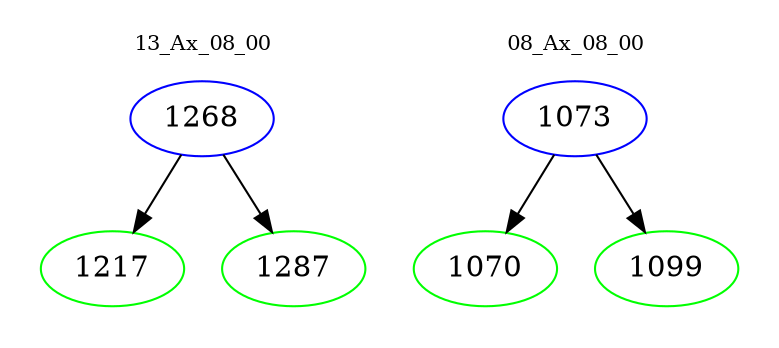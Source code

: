 digraph{
subgraph cluster_0 {
color = white
label = "13_Ax_08_00";
fontsize=10;
T0_1268 [label="1268", color="blue"]
T0_1268 -> T0_1217 [color="black"]
T0_1217 [label="1217", color="green"]
T0_1268 -> T0_1287 [color="black"]
T0_1287 [label="1287", color="green"]
}
subgraph cluster_1 {
color = white
label = "08_Ax_08_00";
fontsize=10;
T1_1073 [label="1073", color="blue"]
T1_1073 -> T1_1070 [color="black"]
T1_1070 [label="1070", color="green"]
T1_1073 -> T1_1099 [color="black"]
T1_1099 [label="1099", color="green"]
}
}
